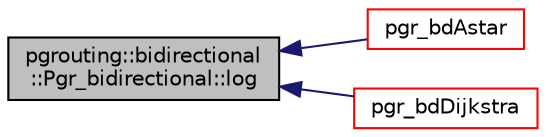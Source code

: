 digraph "pgrouting::bidirectional::Pgr_bidirectional::log"
{
  edge [fontname="Helvetica",fontsize="10",labelfontname="Helvetica",labelfontsize="10"];
  node [fontname="Helvetica",fontsize="10",shape=record];
  rankdir="LR";
  Node100 [label="pgrouting::bidirectional\l::Pgr_bidirectional::log",height=0.2,width=0.4,color="black", fillcolor="grey75", style="filled", fontcolor="black"];
  Node100 -> Node101 [dir="back",color="midnightblue",fontsize="10",style="solid",fontname="Helvetica"];
  Node101 [label="pgr_bdAstar",height=0.2,width=0.4,color="red", fillcolor="white", style="filled",URL="$bdAstar__driver_8cpp.html#a135d95fa50bc039c89b6989cf01398a7"];
  Node100 -> Node105 [dir="back",color="midnightblue",fontsize="10",style="solid",fontname="Helvetica"];
  Node105 [label="pgr_bdDijkstra",height=0.2,width=0.4,color="red", fillcolor="white", style="filled",URL="$bdDijkstra__driver_8cpp.html#af14a40e180f0590800e7cbdb03c90595"];
}
